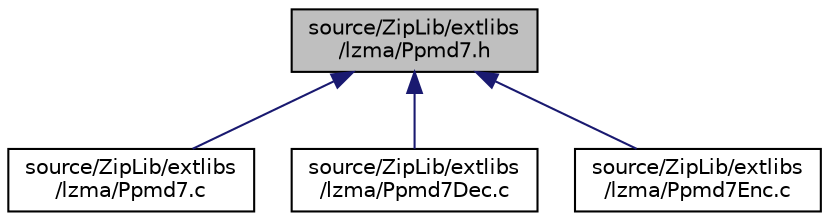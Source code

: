 digraph "source/ZipLib/extlibs/lzma/Ppmd7.h"
{
 // LATEX_PDF_SIZE
  edge [fontname="Helvetica",fontsize="10",labelfontname="Helvetica",labelfontsize="10"];
  node [fontname="Helvetica",fontsize="10",shape=record];
  Node1 [label="source/ZipLib/extlibs\l/lzma/Ppmd7.h",height=0.2,width=0.4,color="black", fillcolor="grey75", style="filled", fontcolor="black",tooltip=" "];
  Node1 -> Node2 [dir="back",color="midnightblue",fontsize="10",style="solid",fontname="Helvetica"];
  Node2 [label="source/ZipLib/extlibs\l/lzma/Ppmd7.c",height=0.2,width=0.4,color="black", fillcolor="white", style="filled",URL="$_ppmd7_8c.html",tooltip=" "];
  Node1 -> Node3 [dir="back",color="midnightblue",fontsize="10",style="solid",fontname="Helvetica"];
  Node3 [label="source/ZipLib/extlibs\l/lzma/Ppmd7Dec.c",height=0.2,width=0.4,color="black", fillcolor="white", style="filled",URL="$_ppmd7_dec_8c.html",tooltip=" "];
  Node1 -> Node4 [dir="back",color="midnightblue",fontsize="10",style="solid",fontname="Helvetica"];
  Node4 [label="source/ZipLib/extlibs\l/lzma/Ppmd7Enc.c",height=0.2,width=0.4,color="black", fillcolor="white", style="filled",URL="$_ppmd7_enc_8c.html",tooltip=" "];
}

